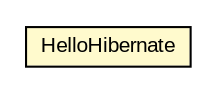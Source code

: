 #!/usr/local/bin/dot
#
# Class diagram 
# Generated by UMLGraph version R5_6 (http://www.umlgraph.org/)
#

digraph G {
	edge [fontname="arial",fontsize=10,labelfontname="arial",labelfontsize=10];
	node [fontname="arial",fontsize=10,shape=plaintext];
	nodesep=0.25;
	ranksep=0.5;
	// hibernate.HelloHibernate
	c15540 [label=<<table title="hibernate.HelloHibernate" border="0" cellborder="1" cellspacing="0" cellpadding="2" port="p" bgcolor="lemonChiffon" href="./HelloHibernate.html">
		<tr><td><table border="0" cellspacing="0" cellpadding="1">
<tr><td align="center" balign="center"> HelloHibernate </td></tr>
		</table></td></tr>
		</table>>, URL="./HelloHibernate.html", fontname="arial", fontcolor="black", fontsize=10.0];
}

